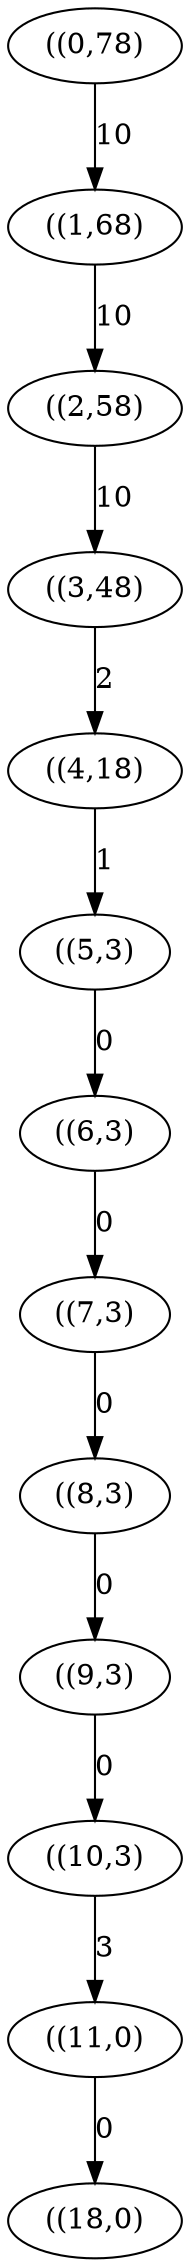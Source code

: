 strict digraph G {
  1 [ label="((0,78)" ];
  2 [ label="((1,68)" ];
  3 [ label="((2,58)" ];
  4 [ label="((3,48)" ];
  5 [ label="((4,18)" ];
  6 [ label="((5,3)" ];
  7 [ label="((6,3)" ];
  8 [ label="((7,3)" ];
  9 [ label="((8,3)" ];
  10 [ label="((9,3)" ];
  11 [ label="((10,3)" ];
  12 [ label="((11,0)" ];
  13 [ label="((18,0)" ];
  1 -> 2 [ label="10" ];
  2 -> 3 [ label="10" ];
  3 -> 4 [ label="10" ];
  4 -> 5 [ label="2" ];
  5 -> 6 [ label="1" ];
  6 -> 7 [ label="0" ];
  7 -> 8 [ label="0" ];
  8 -> 9 [ label="0" ];
  9 -> 10 [ label="0" ];
  10 -> 11 [ label="0" ];
  11 -> 12 [ label="3" ];
  12 -> 13 [ label="0" ];
}
